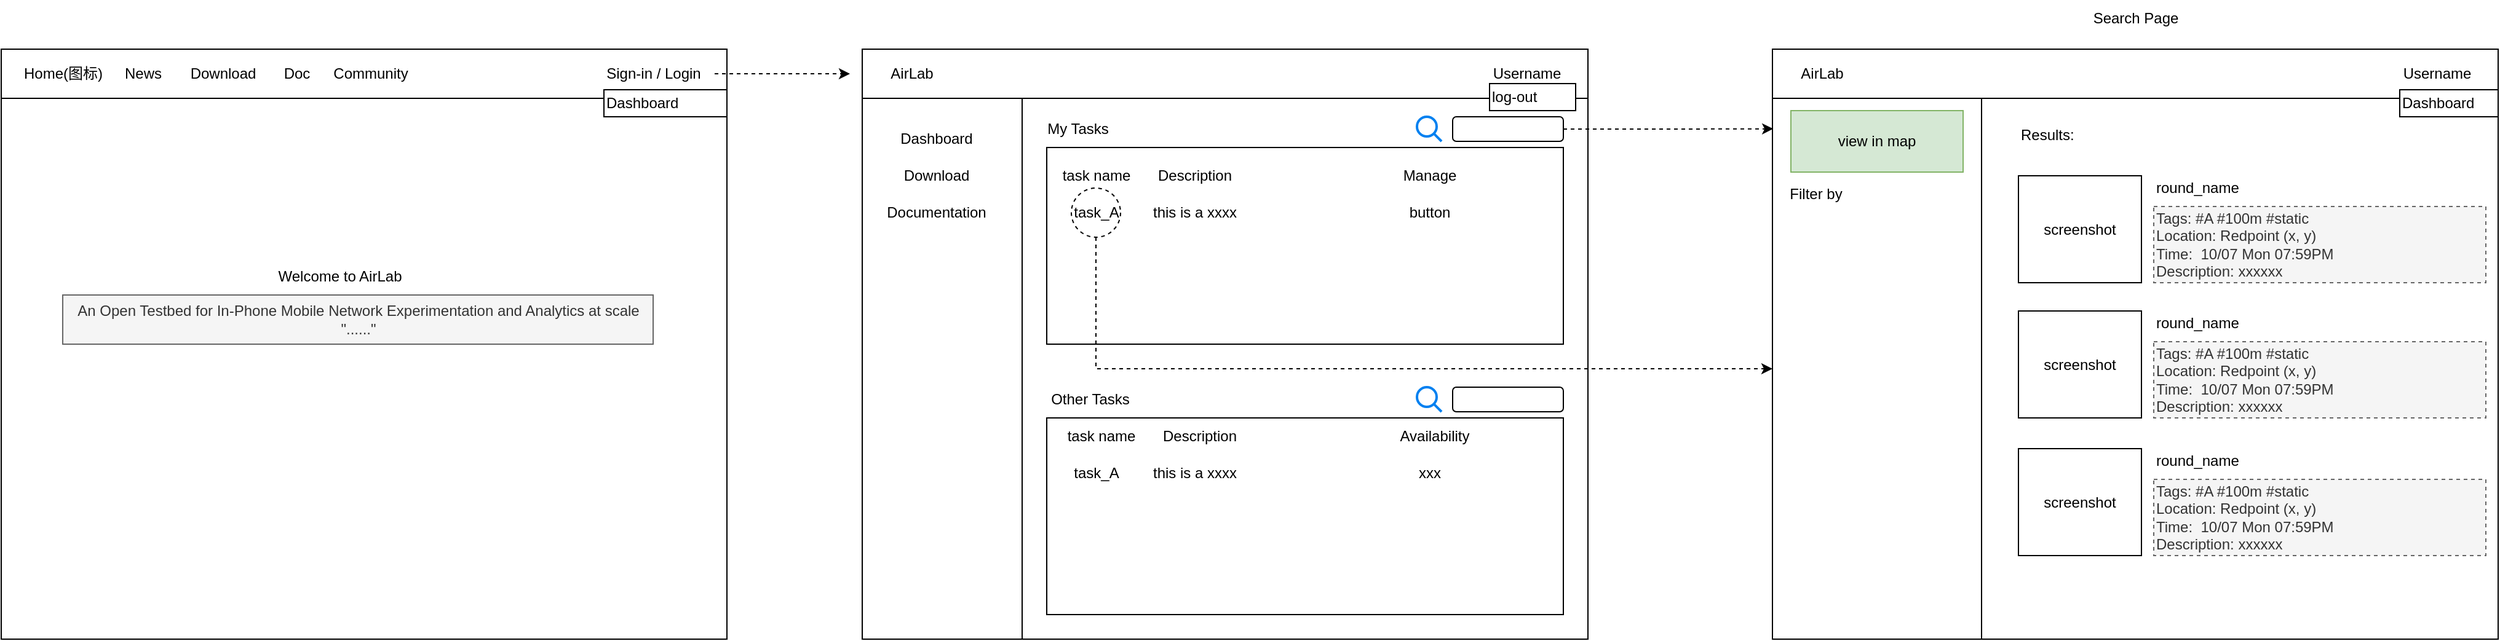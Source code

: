 <mxfile version="24.7.16">
  <diagram name="第 1 页" id="iKTGLunjSuNLNsJfE3-s">
    <mxGraphModel dx="1103" dy="604" grid="1" gridSize="10" guides="1" tooltips="1" connect="1" arrows="1" fold="1" page="1" pageScale="1" pageWidth="827" pageHeight="1169" math="0" shadow="0">
      <root>
        <mxCell id="0" />
        <mxCell id="1" parent="0" />
        <mxCell id="08Pe-E-PLOBfHFOqVM3W-2" value="" style="rounded=0;whiteSpace=wrap;html=1;" parent="1" vertex="1">
          <mxGeometry x="80" y="400" width="590" height="480" as="geometry" />
        </mxCell>
        <mxCell id="08Pe-E-PLOBfHFOqVM3W-3" value="" style="rounded=0;whiteSpace=wrap;html=1;" parent="1" vertex="1">
          <mxGeometry x="80" y="400" width="590" height="40" as="geometry" />
        </mxCell>
        <mxCell id="J2lUSNROtMk-G1x3gUUD-3" style="edgeStyle=orthogonalEdgeStyle;rounded=0;orthogonalLoop=1;jettySize=auto;html=1;dashed=1;" edge="1" parent="1" source="08Pe-E-PLOBfHFOqVM3W-5">
          <mxGeometry relative="1" as="geometry">
            <mxPoint x="770" y="420" as="targetPoint" />
          </mxGeometry>
        </mxCell>
        <mxCell id="08Pe-E-PLOBfHFOqVM3W-5" value="Sign-in / Login" style="text;html=1;align=center;verticalAlign=middle;resizable=0;points=[];autosize=1;strokeColor=none;fillColor=none;" parent="1" vertex="1">
          <mxGeometry x="560" y="405" width="100" height="30" as="geometry" />
        </mxCell>
        <mxCell id="08Pe-E-PLOBfHFOqVM3W-6" value="Home(图标)" style="text;html=1;align=center;verticalAlign=middle;resizable=0;points=[];autosize=1;strokeColor=none;fillColor=none;" parent="1" vertex="1">
          <mxGeometry x="85" y="405" width="90" height="30" as="geometry" />
        </mxCell>
        <mxCell id="08Pe-E-PLOBfHFOqVM3W-7" value="News" style="text;html=1;align=center;verticalAlign=middle;resizable=0;points=[];autosize=1;strokeColor=none;fillColor=none;" parent="1" vertex="1">
          <mxGeometry x="170" y="405" width="50" height="30" as="geometry" />
        </mxCell>
        <mxCell id="08Pe-E-PLOBfHFOqVM3W-8" value="Download" style="text;html=1;align=center;verticalAlign=middle;resizable=0;points=[];autosize=1;strokeColor=none;fillColor=none;" parent="1" vertex="1">
          <mxGeometry x="220" y="405" width="80" height="30" as="geometry" />
        </mxCell>
        <mxCell id="08Pe-E-PLOBfHFOqVM3W-9" value="Doc" style="text;html=1;align=center;verticalAlign=middle;resizable=0;points=[];autosize=1;strokeColor=none;fillColor=none;" parent="1" vertex="1">
          <mxGeometry x="300" y="405" width="40" height="30" as="geometry" />
        </mxCell>
        <mxCell id="08Pe-E-PLOBfHFOqVM3W-10" value="Community" style="text;html=1;align=center;verticalAlign=middle;resizable=0;points=[];autosize=1;strokeColor=none;fillColor=none;" parent="1" vertex="1">
          <mxGeometry x="340" y="405" width="80" height="30" as="geometry" />
        </mxCell>
        <mxCell id="08Pe-E-PLOBfHFOqVM3W-11" value="Welcome to AirLab" style="text;html=1;align=center;verticalAlign=middle;resizable=0;points=[];autosize=1;strokeColor=none;fillColor=none;" parent="1" vertex="1">
          <mxGeometry x="295" y="570" width="120" height="30" as="geometry" />
        </mxCell>
        <mxCell id="08Pe-E-PLOBfHFOqVM3W-12" value="&lt;div style=&quot;font-size: 12px;&quot;&gt;An Open Testbed for In-Phone Mobile Network Experimentation and Analytics at scale&lt;/div&gt;&lt;div style=&quot;font-size: 12px;&quot;&gt;&quot;......&lt;span style=&quot;background-color: initial;&quot;&gt;&quot;&lt;/span&gt;&lt;/div&gt;" style="text;html=1;align=center;verticalAlign=middle;resizable=0;points=[];autosize=1;strokeColor=#666666;fillColor=#f5f5f5;labelBorderColor=none;fontColor=#333333;rounded=0;fontSize=12;horizontal=1;" parent="1" vertex="1">
          <mxGeometry x="130" y="600" width="480" height="40" as="geometry" />
        </mxCell>
        <mxCell id="J2lUSNROtMk-G1x3gUUD-4" value="" style="rounded=0;whiteSpace=wrap;html=1;" vertex="1" parent="1">
          <mxGeometry x="780" y="400" width="590" height="480" as="geometry" />
        </mxCell>
        <mxCell id="J2lUSNROtMk-G1x3gUUD-5" value="" style="rounded=0;whiteSpace=wrap;html=1;" vertex="1" parent="1">
          <mxGeometry x="780" y="400" width="590" height="40" as="geometry" />
        </mxCell>
        <mxCell id="J2lUSNROtMk-G1x3gUUD-6" value="Username" style="text;html=1;align=center;verticalAlign=middle;resizable=0;points=[];autosize=1;strokeColor=none;fillColor=none;" vertex="1" parent="1">
          <mxGeometry x="1280" y="405" width="80" height="30" as="geometry" />
        </mxCell>
        <mxCell id="J2lUSNROtMk-G1x3gUUD-9" value="AirLab" style="text;html=1;align=center;verticalAlign=middle;resizable=0;points=[];autosize=1;strokeColor=none;fillColor=none;" vertex="1" parent="1">
          <mxGeometry x="790" y="405" width="60" height="30" as="geometry" />
        </mxCell>
        <mxCell id="J2lUSNROtMk-G1x3gUUD-10" value="" style="rounded=0;whiteSpace=wrap;html=1;" vertex="1" parent="1">
          <mxGeometry x="780" y="440" width="130" height="440" as="geometry" />
        </mxCell>
        <mxCell id="J2lUSNROtMk-G1x3gUUD-12" value="Dashboard" style="text;html=1;align=center;verticalAlign=middle;resizable=0;points=[];autosize=1;strokeColor=none;fillColor=none;" vertex="1" parent="1">
          <mxGeometry x="800" y="458" width="80" height="30" as="geometry" />
        </mxCell>
        <mxCell id="J2lUSNROtMk-G1x3gUUD-13" value="Download" style="text;html=1;align=center;verticalAlign=middle;resizable=0;points=[];autosize=1;strokeColor=none;fillColor=none;" vertex="1" parent="1">
          <mxGeometry x="800" y="488" width="80" height="30" as="geometry" />
        </mxCell>
        <mxCell id="J2lUSNROtMk-G1x3gUUD-14" value="Documentation" style="text;html=1;align=center;verticalAlign=middle;resizable=0;points=[];autosize=1;strokeColor=none;fillColor=none;" vertex="1" parent="1">
          <mxGeometry x="790" y="518" width="100" height="30" as="geometry" />
        </mxCell>
        <mxCell id="J2lUSNROtMk-G1x3gUUD-16" value="" style="rounded=0;whiteSpace=wrap;html=1;" vertex="1" parent="1">
          <mxGeometry x="930" y="480" width="420" height="160" as="geometry" />
        </mxCell>
        <mxCell id="J2lUSNROtMk-G1x3gUUD-17" value="My Tasks" style="text;html=1;align=center;verticalAlign=middle;resizable=0;points=[];autosize=1;strokeColor=none;fillColor=none;" vertex="1" parent="1">
          <mxGeometry x="920" y="450" width="70" height="30" as="geometry" />
        </mxCell>
        <mxCell id="J2lUSNROtMk-G1x3gUUD-18" value="Other Tasks" style="text;html=1;align=center;verticalAlign=middle;resizable=0;points=[];autosize=1;strokeColor=none;fillColor=none;" vertex="1" parent="1">
          <mxGeometry x="920" y="670" width="90" height="30" as="geometry" />
        </mxCell>
        <mxCell id="J2lUSNROtMk-G1x3gUUD-19" value="" style="rounded=0;whiteSpace=wrap;html=1;" vertex="1" parent="1">
          <mxGeometry x="930" y="700" width="420" height="160" as="geometry" />
        </mxCell>
        <mxCell id="J2lUSNROtMk-G1x3gUUD-20" value="task name" style="text;html=1;align=center;verticalAlign=middle;resizable=0;points=[];autosize=1;strokeColor=none;fillColor=none;" vertex="1" parent="1">
          <mxGeometry x="930" y="488" width="80" height="30" as="geometry" />
        </mxCell>
        <mxCell id="J2lUSNROtMk-G1x3gUUD-21" value="Description" style="text;html=1;align=center;verticalAlign=middle;resizable=0;points=[];autosize=1;strokeColor=none;fillColor=none;" vertex="1" parent="1">
          <mxGeometry x="1010" y="488" width="80" height="30" as="geometry" />
        </mxCell>
        <mxCell id="J2lUSNROtMk-G1x3gUUD-22" value="Manage" style="text;html=1;align=center;verticalAlign=middle;resizable=0;points=[];autosize=1;strokeColor=none;fillColor=none;" vertex="1" parent="1">
          <mxGeometry x="1206" y="488" width="70" height="30" as="geometry" />
        </mxCell>
        <mxCell id="J2lUSNROtMk-G1x3gUUD-23" value="task name" style="text;html=1;align=center;verticalAlign=middle;resizable=0;points=[];autosize=1;strokeColor=none;fillColor=none;" vertex="1" parent="1">
          <mxGeometry x="934" y="700" width="80" height="30" as="geometry" />
        </mxCell>
        <mxCell id="J2lUSNROtMk-G1x3gUUD-24" value="Description" style="text;html=1;align=center;verticalAlign=middle;resizable=0;points=[];autosize=1;strokeColor=none;fillColor=none;" vertex="1" parent="1">
          <mxGeometry x="1014" y="700" width="80" height="30" as="geometry" />
        </mxCell>
        <mxCell id="J2lUSNROtMk-G1x3gUUD-26" value="" style="rounded=0;whiteSpace=wrap;html=1;" vertex="1" parent="1">
          <mxGeometry x="1520" y="400" width="590" height="480" as="geometry" />
        </mxCell>
        <mxCell id="J2lUSNROtMk-G1x3gUUD-27" value="" style="rounded=1;whiteSpace=wrap;html=1;" vertex="1" parent="1">
          <mxGeometry x="1260" y="455" width="90" height="20" as="geometry" />
        </mxCell>
        <mxCell id="J2lUSNROtMk-G1x3gUUD-28" value="" style="html=1;verticalLabelPosition=bottom;align=center;labelBackgroundColor=#ffffff;verticalAlign=top;strokeWidth=2;strokeColor=#0080F0;shadow=0;dashed=0;shape=mxgraph.ios7.icons.looking_glass;" vertex="1" parent="1">
          <mxGeometry x="1231" y="455" width="20" height="20" as="geometry" />
        </mxCell>
        <mxCell id="J2lUSNROtMk-G1x3gUUD-29" value="" style="rounded=1;whiteSpace=wrap;html=1;" vertex="1" parent="1">
          <mxGeometry x="1260" y="675" width="90" height="20" as="geometry" />
        </mxCell>
        <mxCell id="J2lUSNROtMk-G1x3gUUD-30" value="" style="html=1;verticalLabelPosition=bottom;align=center;labelBackgroundColor=#ffffff;verticalAlign=top;strokeWidth=2;strokeColor=#0080F0;shadow=0;dashed=0;shape=mxgraph.ios7.icons.looking_glass;" vertex="1" parent="1">
          <mxGeometry x="1231" y="675" width="20" height="20" as="geometry" />
        </mxCell>
        <mxCell id="J2lUSNROtMk-G1x3gUUD-31" value="Search Page" style="text;html=1;align=center;verticalAlign=middle;resizable=0;points=[];autosize=1;strokeColor=none;fillColor=none;" vertex="1" parent="1">
          <mxGeometry x="1770" y="360" width="90" height="30" as="geometry" />
        </mxCell>
        <mxCell id="J2lUSNROtMk-G1x3gUUD-32" value="task_A" style="text;html=1;align=center;verticalAlign=middle;resizable=0;points=[];autosize=1;strokeColor=none;fillColor=none;" vertex="1" parent="1">
          <mxGeometry x="940" y="518" width="60" height="30" as="geometry" />
        </mxCell>
        <mxCell id="J2lUSNROtMk-G1x3gUUD-33" value="this is a xxxx" style="text;html=1;align=center;verticalAlign=middle;resizable=0;points=[];autosize=1;strokeColor=none;fillColor=none;" vertex="1" parent="1">
          <mxGeometry x="1005" y="518" width="90" height="30" as="geometry" />
        </mxCell>
        <mxCell id="J2lUSNROtMk-G1x3gUUD-34" value="button" style="text;html=1;align=center;verticalAlign=middle;resizable=0;points=[];autosize=1;strokeColor=none;fillColor=none;" vertex="1" parent="1">
          <mxGeometry x="1211" y="518" width="60" height="30" as="geometry" />
        </mxCell>
        <mxCell id="J2lUSNROtMk-G1x3gUUD-35" value="task_A" style="text;html=1;align=center;verticalAlign=middle;resizable=0;points=[];autosize=1;strokeColor=none;fillColor=none;" vertex="1" parent="1">
          <mxGeometry x="940" y="730" width="60" height="30" as="geometry" />
        </mxCell>
        <mxCell id="J2lUSNROtMk-G1x3gUUD-36" value="this is a xxxx" style="text;html=1;align=center;verticalAlign=middle;resizable=0;points=[];autosize=1;strokeColor=none;fillColor=none;" vertex="1" parent="1">
          <mxGeometry x="1005" y="730" width="90" height="30" as="geometry" />
        </mxCell>
        <mxCell id="J2lUSNROtMk-G1x3gUUD-37" value="xxx" style="text;html=1;align=center;verticalAlign=middle;resizable=0;points=[];autosize=1;strokeColor=none;fillColor=none;" vertex="1" parent="1">
          <mxGeometry x="1221" y="730" width="40" height="30" as="geometry" />
        </mxCell>
        <mxCell id="J2lUSNROtMk-G1x3gUUD-39" value="Availability" style="text;html=1;align=center;verticalAlign=middle;resizable=0;points=[];autosize=1;strokeColor=none;fillColor=none;" vertex="1" parent="1">
          <mxGeometry x="1205" y="700" width="80" height="30" as="geometry" />
        </mxCell>
        <mxCell id="J2lUSNROtMk-G1x3gUUD-40" style="edgeStyle=orthogonalEdgeStyle;rounded=0;orthogonalLoop=1;jettySize=auto;html=1;entryX=0.001;entryY=0.135;entryDx=0;entryDy=0;entryPerimeter=0;dashed=1;" edge="1" parent="1" source="J2lUSNROtMk-G1x3gUUD-27" target="J2lUSNROtMk-G1x3gUUD-26">
          <mxGeometry relative="1" as="geometry" />
        </mxCell>
        <mxCell id="J2lUSNROtMk-G1x3gUUD-42" value="" style="rounded=0;whiteSpace=wrap;html=1;" vertex="1" parent="1">
          <mxGeometry x="1520" y="400" width="590" height="40" as="geometry" />
        </mxCell>
        <mxCell id="J2lUSNROtMk-G1x3gUUD-43" value="Username" style="text;html=1;align=center;verticalAlign=middle;resizable=0;points=[];autosize=1;strokeColor=none;fillColor=none;" vertex="1" parent="1">
          <mxGeometry x="2020" y="405" width="80" height="30" as="geometry" />
        </mxCell>
        <mxCell id="J2lUSNROtMk-G1x3gUUD-44" value="AirLab" style="text;html=1;align=center;verticalAlign=middle;resizable=0;points=[];autosize=1;strokeColor=none;fillColor=none;" vertex="1" parent="1">
          <mxGeometry x="1530" y="405" width="60" height="30" as="geometry" />
        </mxCell>
        <mxCell id="J2lUSNROtMk-G1x3gUUD-45" value="Dashboard" style="whiteSpace=wrap;html=1;align=left;" vertex="1" parent="1">
          <mxGeometry x="570" y="433" width="100" height="22" as="geometry" />
        </mxCell>
        <mxCell id="J2lUSNROtMk-G1x3gUUD-46" value="&lt;span style=&quot;text-align: center; text-wrap: nowrap;&quot;&gt;log-out&lt;/span&gt;" style="whiteSpace=wrap;html=1;align=left;" vertex="1" parent="1">
          <mxGeometry x="1290" y="428" width="70" height="22" as="geometry" />
        </mxCell>
        <mxCell id="J2lUSNROtMk-G1x3gUUD-47" value="Dashboard" style="whiteSpace=wrap;html=1;align=left;" vertex="1" parent="1">
          <mxGeometry x="2030" y="433" width="80" height="22" as="geometry" />
        </mxCell>
        <mxCell id="J2lUSNROtMk-G1x3gUUD-48" value="screenshot" style="rounded=0;whiteSpace=wrap;html=1;" vertex="1" parent="1">
          <mxGeometry x="1720" y="503" width="100" height="87" as="geometry" />
        </mxCell>
        <mxCell id="J2lUSNROtMk-G1x3gUUD-49" value="round_name" style="text;html=1;align=left;verticalAlign=middle;resizable=0;points=[];autosize=1;strokeColor=none;fillColor=none;" vertex="1" parent="1">
          <mxGeometry x="1830" y="498" width="90" height="30" as="geometry" />
        </mxCell>
        <mxCell id="J2lUSNROtMk-G1x3gUUD-52" value="Tags: #A #100m #static&lt;div&gt;Location: Redpoint (x, y)&lt;/div&gt;&lt;div&gt;Time:&amp;nbsp; 10/07 Mon 07:59PM&lt;/div&gt;&lt;div&gt;Description: xxxxxx&lt;/div&gt;" style="whiteSpace=wrap;html=1;fillColor=#f5f5f5;fontColor=#333333;strokeColor=#666666;dashed=1;align=left;" vertex="1" parent="1">
          <mxGeometry x="1830" y="528" width="270" height="62" as="geometry" />
        </mxCell>
        <mxCell id="J2lUSNROtMk-G1x3gUUD-53" value="screenshot" style="rounded=0;whiteSpace=wrap;html=1;" vertex="1" parent="1">
          <mxGeometry x="1720" y="613" width="100" height="87" as="geometry" />
        </mxCell>
        <mxCell id="J2lUSNROtMk-G1x3gUUD-54" value="round_name" style="text;html=1;align=left;verticalAlign=middle;resizable=0;points=[];autosize=1;strokeColor=none;fillColor=none;" vertex="1" parent="1">
          <mxGeometry x="1830" y="608" width="90" height="30" as="geometry" />
        </mxCell>
        <mxCell id="J2lUSNROtMk-G1x3gUUD-55" value="Tags: #A #100m #static&lt;div&gt;Location: Redpoint (x, y)&lt;/div&gt;&lt;div&gt;Time:&amp;nbsp; 10/07 Mon 07:59PM&lt;/div&gt;&lt;div&gt;Description: xxxxxx&lt;/div&gt;" style="whiteSpace=wrap;html=1;fillColor=#f5f5f5;fontColor=#333333;strokeColor=#666666;dashed=1;align=left;" vertex="1" parent="1">
          <mxGeometry x="1830" y="638" width="270" height="62" as="geometry" />
        </mxCell>
        <mxCell id="J2lUSNROtMk-G1x3gUUD-56" value="screenshot" style="rounded=0;whiteSpace=wrap;html=1;" vertex="1" parent="1">
          <mxGeometry x="1720" y="725" width="100" height="87" as="geometry" />
        </mxCell>
        <mxCell id="J2lUSNROtMk-G1x3gUUD-57" value="round_name" style="text;html=1;align=left;verticalAlign=middle;resizable=0;points=[];autosize=1;strokeColor=none;fillColor=none;" vertex="1" parent="1">
          <mxGeometry x="1830" y="720" width="90" height="30" as="geometry" />
        </mxCell>
        <mxCell id="J2lUSNROtMk-G1x3gUUD-58" value="Tags: #A #100m #static&lt;div&gt;Location: Redpoint (x, y)&lt;/div&gt;&lt;div&gt;Time:&amp;nbsp; 10/07 Mon 07:59PM&lt;/div&gt;&lt;div&gt;Description: xxxxxx&lt;/div&gt;" style="whiteSpace=wrap;html=1;fillColor=#f5f5f5;fontColor=#333333;strokeColor=#666666;dashed=1;align=left;" vertex="1" parent="1">
          <mxGeometry x="1830" y="750" width="270" height="62" as="geometry" />
        </mxCell>
        <mxCell id="J2lUSNROtMk-G1x3gUUD-59" value="" style="rounded=0;whiteSpace=wrap;html=1;" vertex="1" parent="1">
          <mxGeometry x="1520" y="440" width="170" height="440" as="geometry" />
        </mxCell>
        <mxCell id="J2lUSNROtMk-G1x3gUUD-60" value="Results:" style="text;html=1;align=left;verticalAlign=middle;resizable=0;points=[];autosize=1;strokeColor=none;fillColor=none;" vertex="1" parent="1">
          <mxGeometry x="1720" y="455" width="70" height="30" as="geometry" />
        </mxCell>
        <mxCell id="J2lUSNROtMk-G1x3gUUD-61" value="Filter by" style="text;html=1;align=center;verticalAlign=middle;resizable=0;points=[];autosize=1;strokeColor=none;fillColor=none;" vertex="1" parent="1">
          <mxGeometry x="1520" y="503" width="70" height="30" as="geometry" />
        </mxCell>
        <mxCell id="J2lUSNROtMk-G1x3gUUD-62" value="view in map" style="whiteSpace=wrap;html=1;fillColor=#d5e8d4;strokeColor=#82b366;" vertex="1" parent="1">
          <mxGeometry x="1535" y="450" width="140" height="50" as="geometry" />
        </mxCell>
        <mxCell id="J2lUSNROtMk-G1x3gUUD-64" style="edgeStyle=orthogonalEdgeStyle;rounded=0;orthogonalLoop=1;jettySize=auto;html=1;entryX=0;entryY=0.5;entryDx=0;entryDy=0;dashed=1;" edge="1" parent="1" source="J2lUSNROtMk-G1x3gUUD-63" target="J2lUSNROtMk-G1x3gUUD-59">
          <mxGeometry relative="1" as="geometry">
            <Array as="points">
              <mxPoint x="970" y="660" />
            </Array>
          </mxGeometry>
        </mxCell>
        <mxCell id="J2lUSNROtMk-G1x3gUUD-63" value="" style="ellipse;whiteSpace=wrap;html=1;aspect=fixed;fillColor=none;dashed=1;" vertex="1" parent="1">
          <mxGeometry x="950" y="513" width="40" height="40" as="geometry" />
        </mxCell>
      </root>
    </mxGraphModel>
  </diagram>
</mxfile>

